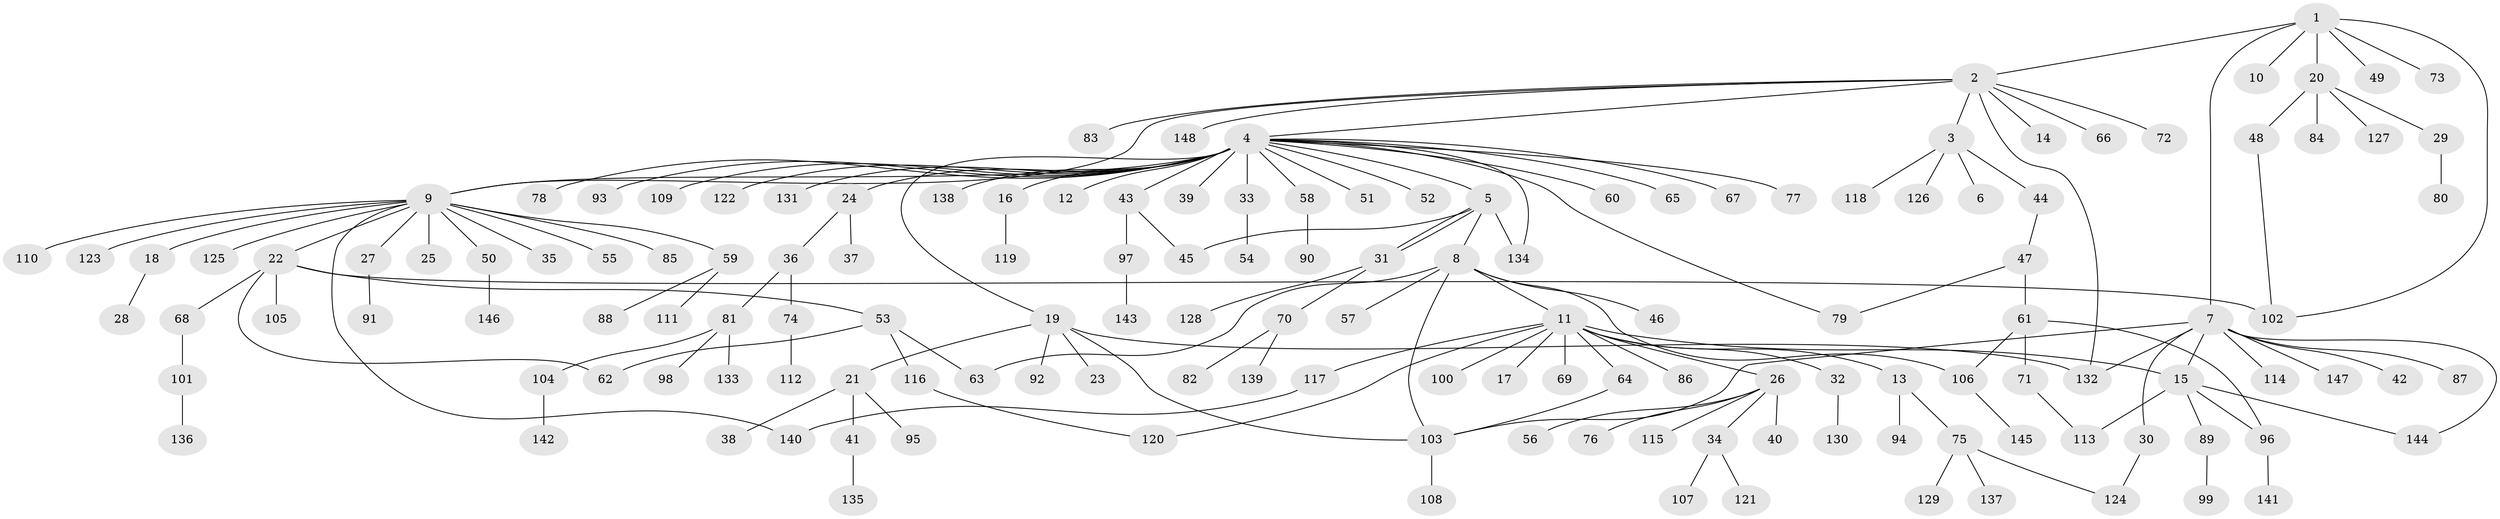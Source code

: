 // coarse degree distribution, {5: 0.019417475728155338, 9: 0.009708737864077669, 24: 0.009708737864077669, 6: 0.038834951456310676, 1: 0.6019417475728155, 10: 0.009708737864077669, 7: 0.009708737864077669, 15: 0.009708737864077669, 11: 0.009708737864077669, 3: 0.07766990291262135, 2: 0.1650485436893204, 4: 0.038834951456310676}
// Generated by graph-tools (version 1.1) at 2025/18/03/04/25 18:18:14]
// undirected, 148 vertices, 169 edges
graph export_dot {
graph [start="1"]
  node [color=gray90,style=filled];
  1;
  2;
  3;
  4;
  5;
  6;
  7;
  8;
  9;
  10;
  11;
  12;
  13;
  14;
  15;
  16;
  17;
  18;
  19;
  20;
  21;
  22;
  23;
  24;
  25;
  26;
  27;
  28;
  29;
  30;
  31;
  32;
  33;
  34;
  35;
  36;
  37;
  38;
  39;
  40;
  41;
  42;
  43;
  44;
  45;
  46;
  47;
  48;
  49;
  50;
  51;
  52;
  53;
  54;
  55;
  56;
  57;
  58;
  59;
  60;
  61;
  62;
  63;
  64;
  65;
  66;
  67;
  68;
  69;
  70;
  71;
  72;
  73;
  74;
  75;
  76;
  77;
  78;
  79;
  80;
  81;
  82;
  83;
  84;
  85;
  86;
  87;
  88;
  89;
  90;
  91;
  92;
  93;
  94;
  95;
  96;
  97;
  98;
  99;
  100;
  101;
  102;
  103;
  104;
  105;
  106;
  107;
  108;
  109;
  110;
  111;
  112;
  113;
  114;
  115;
  116;
  117;
  118;
  119;
  120;
  121;
  122;
  123;
  124;
  125;
  126;
  127;
  128;
  129;
  130;
  131;
  132;
  133;
  134;
  135;
  136;
  137;
  138;
  139;
  140;
  141;
  142;
  143;
  144;
  145;
  146;
  147;
  148;
  1 -- 2;
  1 -- 7;
  1 -- 10;
  1 -- 20;
  1 -- 49;
  1 -- 73;
  1 -- 102;
  2 -- 3;
  2 -- 4;
  2 -- 9;
  2 -- 14;
  2 -- 66;
  2 -- 72;
  2 -- 83;
  2 -- 132;
  2 -- 148;
  3 -- 6;
  3 -- 44;
  3 -- 118;
  3 -- 126;
  4 -- 5;
  4 -- 9;
  4 -- 12;
  4 -- 16;
  4 -- 19;
  4 -- 24;
  4 -- 33;
  4 -- 39;
  4 -- 43;
  4 -- 51;
  4 -- 52;
  4 -- 58;
  4 -- 60;
  4 -- 65;
  4 -- 67;
  4 -- 77;
  4 -- 78;
  4 -- 79;
  4 -- 93;
  4 -- 109;
  4 -- 122;
  4 -- 131;
  4 -- 134;
  4 -- 138;
  5 -- 8;
  5 -- 31;
  5 -- 31;
  5 -- 45;
  5 -- 134;
  7 -- 15;
  7 -- 30;
  7 -- 42;
  7 -- 87;
  7 -- 103;
  7 -- 114;
  7 -- 132;
  7 -- 144;
  7 -- 147;
  8 -- 11;
  8 -- 46;
  8 -- 57;
  8 -- 63;
  8 -- 103;
  8 -- 106;
  9 -- 18;
  9 -- 22;
  9 -- 25;
  9 -- 27;
  9 -- 35;
  9 -- 50;
  9 -- 55;
  9 -- 59;
  9 -- 85;
  9 -- 110;
  9 -- 123;
  9 -- 125;
  9 -- 140;
  11 -- 13;
  11 -- 15;
  11 -- 17;
  11 -- 26;
  11 -- 32;
  11 -- 64;
  11 -- 69;
  11 -- 86;
  11 -- 100;
  11 -- 117;
  11 -- 120;
  13 -- 75;
  13 -- 94;
  15 -- 89;
  15 -- 96;
  15 -- 113;
  15 -- 144;
  16 -- 119;
  18 -- 28;
  19 -- 21;
  19 -- 23;
  19 -- 92;
  19 -- 103;
  19 -- 132;
  20 -- 29;
  20 -- 48;
  20 -- 84;
  20 -- 127;
  21 -- 38;
  21 -- 41;
  21 -- 95;
  22 -- 53;
  22 -- 62;
  22 -- 68;
  22 -- 102;
  22 -- 105;
  24 -- 36;
  24 -- 37;
  26 -- 34;
  26 -- 40;
  26 -- 56;
  26 -- 76;
  26 -- 115;
  27 -- 91;
  29 -- 80;
  30 -- 124;
  31 -- 70;
  31 -- 128;
  32 -- 130;
  33 -- 54;
  34 -- 107;
  34 -- 121;
  36 -- 74;
  36 -- 81;
  41 -- 135;
  43 -- 45;
  43 -- 97;
  44 -- 47;
  47 -- 61;
  47 -- 79;
  48 -- 102;
  50 -- 146;
  53 -- 62;
  53 -- 63;
  53 -- 116;
  58 -- 90;
  59 -- 88;
  59 -- 111;
  61 -- 71;
  61 -- 96;
  61 -- 106;
  64 -- 103;
  68 -- 101;
  70 -- 82;
  70 -- 139;
  71 -- 113;
  74 -- 112;
  75 -- 124;
  75 -- 129;
  75 -- 137;
  81 -- 98;
  81 -- 104;
  81 -- 133;
  89 -- 99;
  96 -- 141;
  97 -- 143;
  101 -- 136;
  103 -- 108;
  104 -- 142;
  106 -- 145;
  116 -- 120;
  117 -- 140;
}
